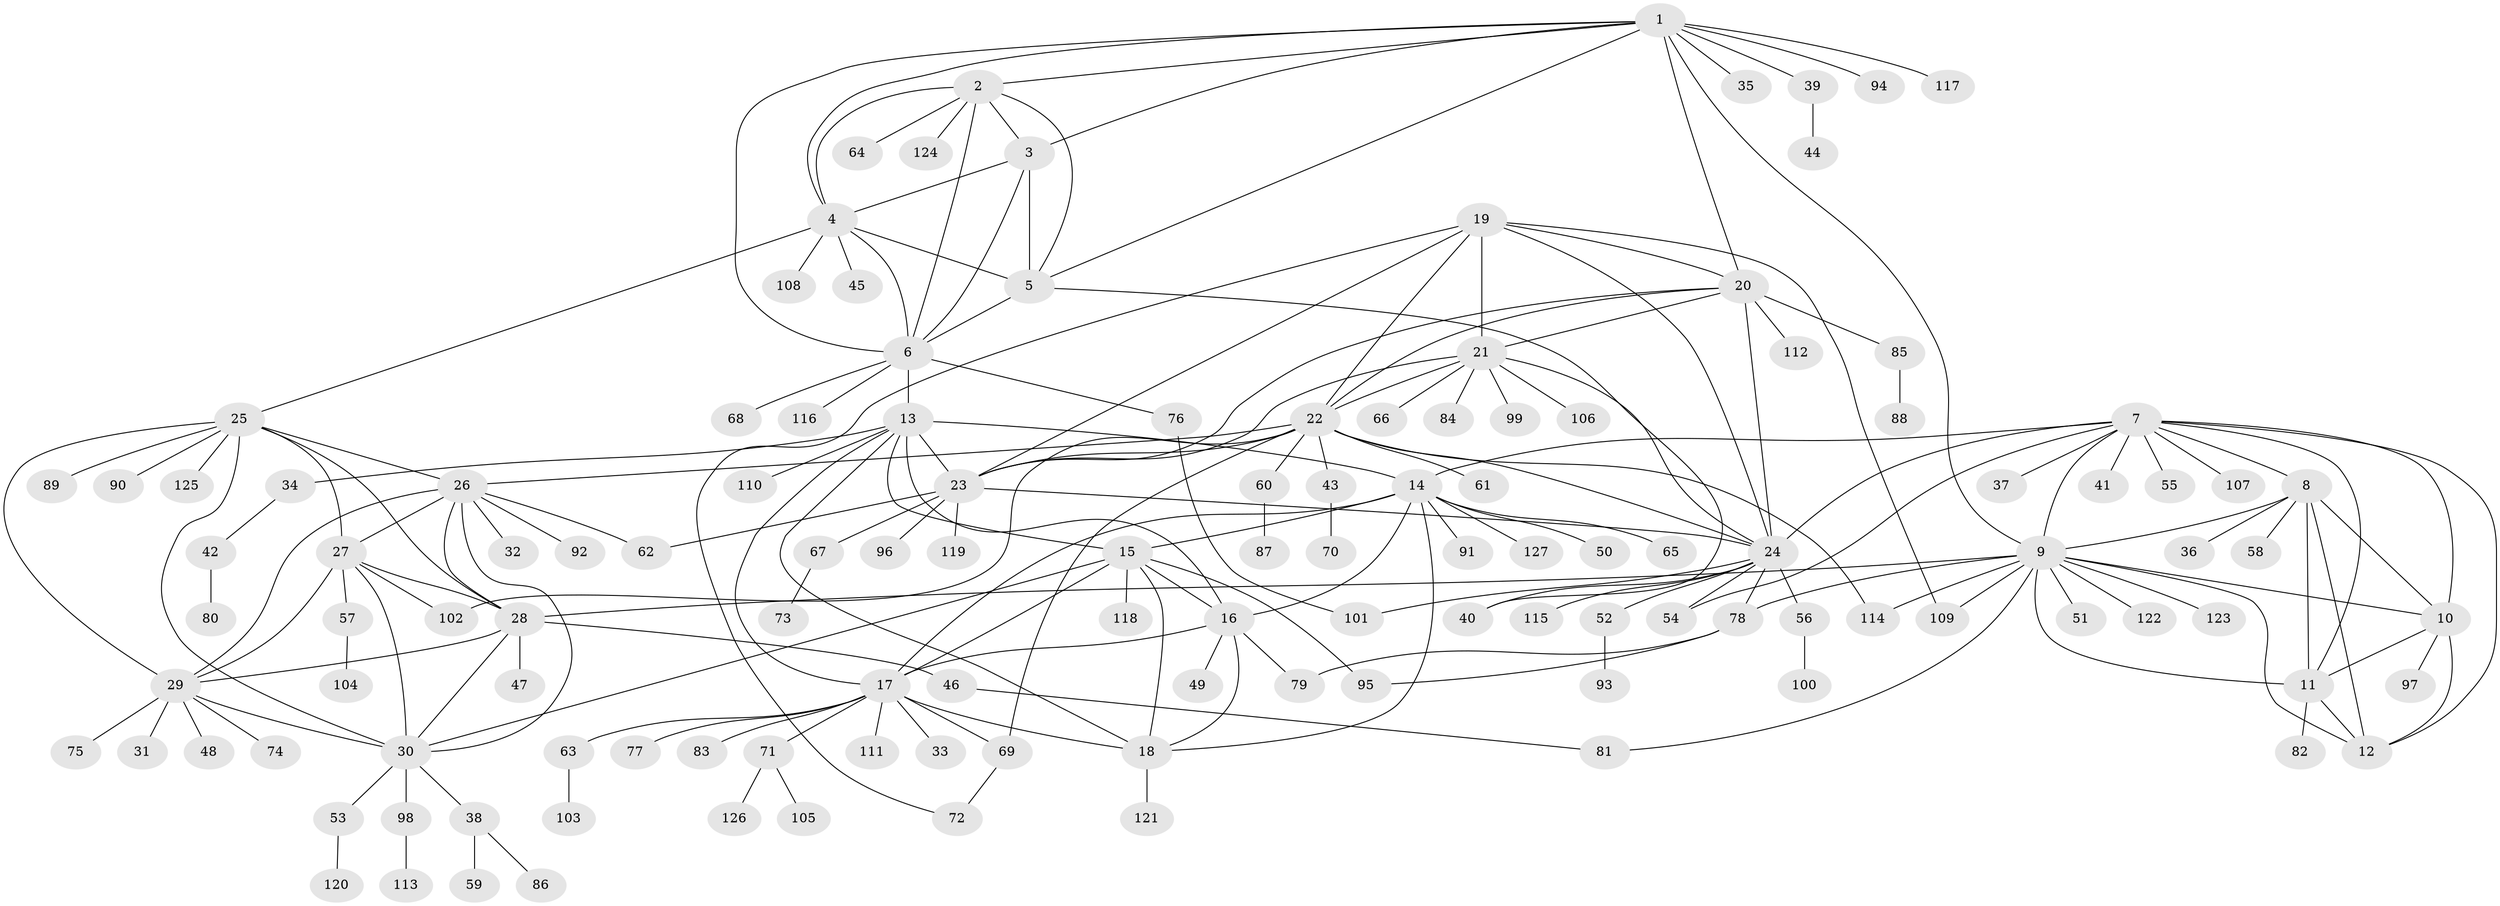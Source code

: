 // coarse degree distribution, {9: 0.031746031746031744, 5: 0.09523809523809523, 7: 0.047619047619047616, 2: 0.07936507936507936, 10: 0.031746031746031744, 8: 0.031746031746031744, 11: 0.015873015873015872, 13: 0.015873015873015872, 4: 0.015873015873015872, 6: 0.015873015873015872, 1: 0.6190476190476191}
// Generated by graph-tools (version 1.1) at 2025/19/03/04/25 18:19:50]
// undirected, 127 vertices, 195 edges
graph export_dot {
graph [start="1"]
  node [color=gray90,style=filled];
  1;
  2;
  3;
  4;
  5;
  6;
  7;
  8;
  9;
  10;
  11;
  12;
  13;
  14;
  15;
  16;
  17;
  18;
  19;
  20;
  21;
  22;
  23;
  24;
  25;
  26;
  27;
  28;
  29;
  30;
  31;
  32;
  33;
  34;
  35;
  36;
  37;
  38;
  39;
  40;
  41;
  42;
  43;
  44;
  45;
  46;
  47;
  48;
  49;
  50;
  51;
  52;
  53;
  54;
  55;
  56;
  57;
  58;
  59;
  60;
  61;
  62;
  63;
  64;
  65;
  66;
  67;
  68;
  69;
  70;
  71;
  72;
  73;
  74;
  75;
  76;
  77;
  78;
  79;
  80;
  81;
  82;
  83;
  84;
  85;
  86;
  87;
  88;
  89;
  90;
  91;
  92;
  93;
  94;
  95;
  96;
  97;
  98;
  99;
  100;
  101;
  102;
  103;
  104;
  105;
  106;
  107;
  108;
  109;
  110;
  111;
  112;
  113;
  114;
  115;
  116;
  117;
  118;
  119;
  120;
  121;
  122;
  123;
  124;
  125;
  126;
  127;
  1 -- 2;
  1 -- 3;
  1 -- 4;
  1 -- 5;
  1 -- 6;
  1 -- 9;
  1 -- 20;
  1 -- 35;
  1 -- 39;
  1 -- 94;
  1 -- 117;
  2 -- 3;
  2 -- 4;
  2 -- 5;
  2 -- 6;
  2 -- 64;
  2 -- 124;
  3 -- 4;
  3 -- 5;
  3 -- 6;
  4 -- 5;
  4 -- 6;
  4 -- 25;
  4 -- 45;
  4 -- 108;
  5 -- 6;
  5 -- 40;
  6 -- 13;
  6 -- 68;
  6 -- 76;
  6 -- 116;
  7 -- 8;
  7 -- 9;
  7 -- 10;
  7 -- 11;
  7 -- 12;
  7 -- 14;
  7 -- 24;
  7 -- 37;
  7 -- 41;
  7 -- 54;
  7 -- 55;
  7 -- 107;
  8 -- 9;
  8 -- 10;
  8 -- 11;
  8 -- 12;
  8 -- 36;
  8 -- 58;
  9 -- 10;
  9 -- 11;
  9 -- 12;
  9 -- 28;
  9 -- 51;
  9 -- 78;
  9 -- 81;
  9 -- 109;
  9 -- 114;
  9 -- 122;
  9 -- 123;
  10 -- 11;
  10 -- 12;
  10 -- 97;
  11 -- 12;
  11 -- 82;
  13 -- 14;
  13 -- 15;
  13 -- 16;
  13 -- 17;
  13 -- 18;
  13 -- 23;
  13 -- 34;
  13 -- 110;
  14 -- 15;
  14 -- 16;
  14 -- 17;
  14 -- 18;
  14 -- 50;
  14 -- 65;
  14 -- 91;
  14 -- 127;
  15 -- 16;
  15 -- 17;
  15 -- 18;
  15 -- 30;
  15 -- 95;
  15 -- 118;
  16 -- 17;
  16 -- 18;
  16 -- 49;
  16 -- 79;
  17 -- 18;
  17 -- 33;
  17 -- 63;
  17 -- 69;
  17 -- 71;
  17 -- 77;
  17 -- 83;
  17 -- 111;
  18 -- 121;
  19 -- 20;
  19 -- 21;
  19 -- 22;
  19 -- 23;
  19 -- 24;
  19 -- 72;
  19 -- 109;
  20 -- 21;
  20 -- 22;
  20 -- 23;
  20 -- 24;
  20 -- 85;
  20 -- 112;
  21 -- 22;
  21 -- 23;
  21 -- 24;
  21 -- 66;
  21 -- 84;
  21 -- 99;
  21 -- 106;
  22 -- 23;
  22 -- 24;
  22 -- 26;
  22 -- 43;
  22 -- 60;
  22 -- 61;
  22 -- 69;
  22 -- 102;
  22 -- 114;
  23 -- 24;
  23 -- 62;
  23 -- 67;
  23 -- 96;
  23 -- 119;
  24 -- 40;
  24 -- 52;
  24 -- 54;
  24 -- 56;
  24 -- 78;
  24 -- 101;
  24 -- 115;
  25 -- 26;
  25 -- 27;
  25 -- 28;
  25 -- 29;
  25 -- 30;
  25 -- 89;
  25 -- 90;
  25 -- 125;
  26 -- 27;
  26 -- 28;
  26 -- 29;
  26 -- 30;
  26 -- 32;
  26 -- 62;
  26 -- 92;
  27 -- 28;
  27 -- 29;
  27 -- 30;
  27 -- 57;
  27 -- 102;
  28 -- 29;
  28 -- 30;
  28 -- 46;
  28 -- 47;
  29 -- 30;
  29 -- 31;
  29 -- 48;
  29 -- 74;
  29 -- 75;
  30 -- 38;
  30 -- 53;
  30 -- 98;
  34 -- 42;
  38 -- 59;
  38 -- 86;
  39 -- 44;
  42 -- 80;
  43 -- 70;
  46 -- 81;
  52 -- 93;
  53 -- 120;
  56 -- 100;
  57 -- 104;
  60 -- 87;
  63 -- 103;
  67 -- 73;
  69 -- 72;
  71 -- 105;
  71 -- 126;
  76 -- 101;
  78 -- 79;
  78 -- 95;
  85 -- 88;
  98 -- 113;
}
